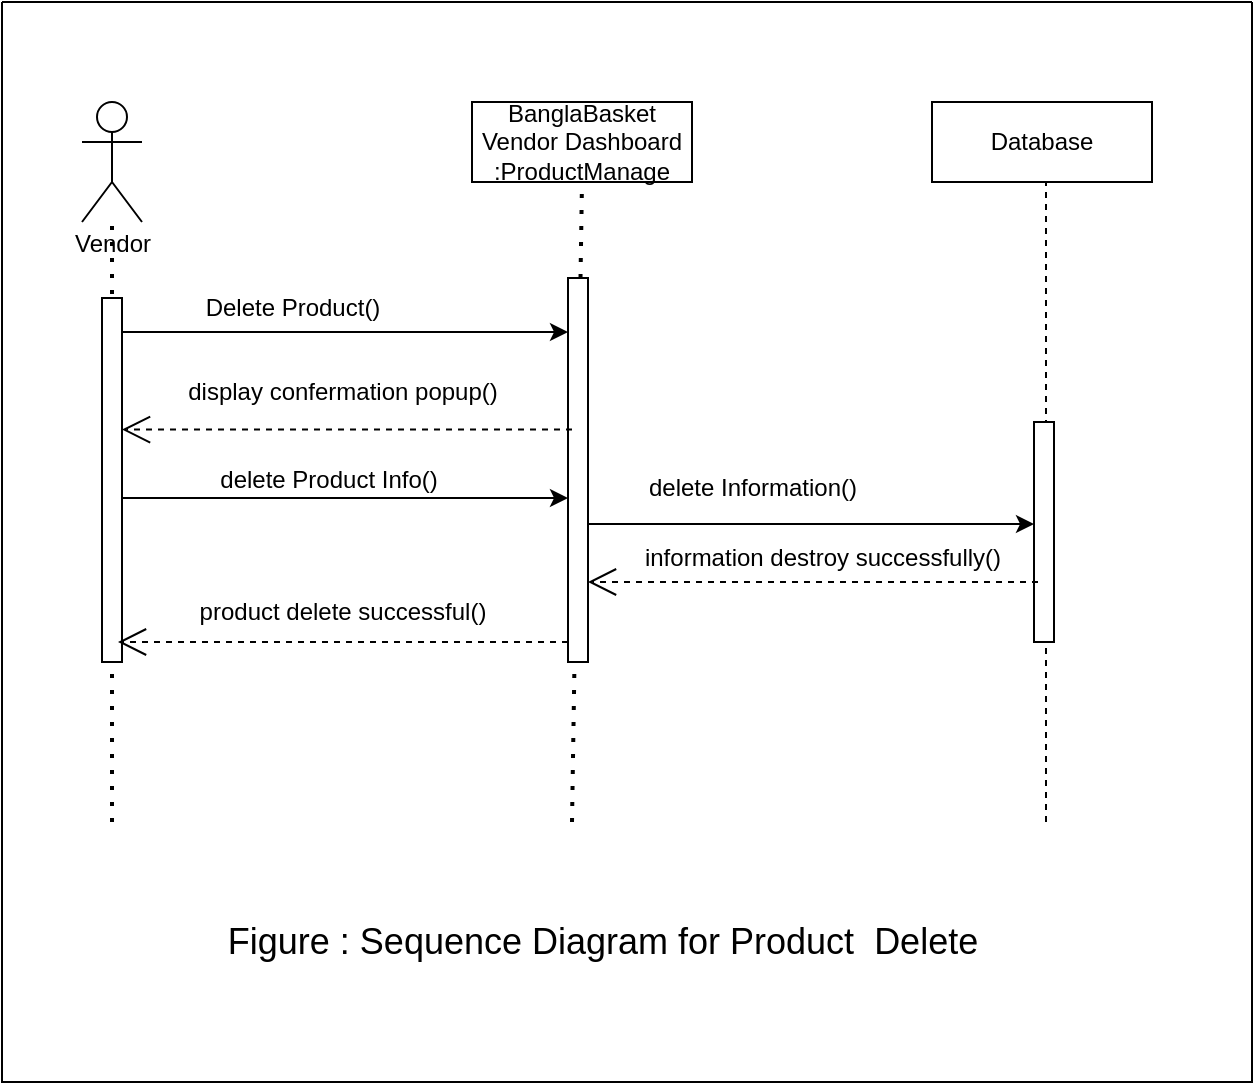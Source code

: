 <mxfile version="21.6.8" type="device">
  <diagram name="Page-1" id="jILum3wzw-hZ5HfSxXO6">
    <mxGraphModel dx="1036" dy="623" grid="1" gridSize="10" guides="1" tooltips="1" connect="1" arrows="1" fold="1" page="1" pageScale="1" pageWidth="850" pageHeight="1100" math="0" shadow="0">
      <root>
        <mxCell id="0" />
        <mxCell id="1" parent="0" />
        <mxCell id="P7-Y6hOYGyEolbo3O6Qc-1" value="Vendor" style="text;html=1;align=center;verticalAlign=middle;resizable=0;points=[];autosize=1;strokeColor=none;fillColor=none;" parent="1" vertex="1">
          <mxGeometry x="90" y="166" width="60" height="30" as="geometry" />
        </mxCell>
        <mxCell id="P7-Y6hOYGyEolbo3O6Qc-2" value="BanglaBasket Vendor Dashboard&lt;br&gt;:ProductManage" style="html=1;whiteSpace=wrap;" parent="1" vertex="1">
          <mxGeometry x="300" y="110" width="110" height="40" as="geometry" />
        </mxCell>
        <mxCell id="P7-Y6hOYGyEolbo3O6Qc-3" value="Database" style="html=1;whiteSpace=wrap;" parent="1" vertex="1">
          <mxGeometry x="530" y="110" width="110" height="40" as="geometry" />
        </mxCell>
        <mxCell id="P7-Y6hOYGyEolbo3O6Qc-4" value="" style="endArrow=none;dashed=1;html=1;strokeWidth=1;rounded=0;entryX=0.5;entryY=1;entryDx=0;entryDy=0;" parent="1" edge="1">
          <mxGeometry width="50" height="50" relative="1" as="geometry">
            <mxPoint x="587" y="470" as="sourcePoint" />
            <mxPoint x="587" y="150" as="targetPoint" />
          </mxGeometry>
        </mxCell>
        <mxCell id="P7-Y6hOYGyEolbo3O6Qc-5" value="&lt;font style=&quot;font-size: 18px;&quot;&gt;Figure : Sequence Diagram for Product&amp;nbsp; Delete&lt;/font&gt;" style="text;html=1;align=center;verticalAlign=middle;resizable=0;points=[];autosize=1;strokeColor=none;fillColor=none;" parent="1" vertex="1">
          <mxGeometry x="165" y="510" width="400" height="40" as="geometry" />
        </mxCell>
        <mxCell id="P7-Y6hOYGyEolbo3O6Qc-6" value="" style="shape=umlActor;verticalLabelPosition=bottom;verticalAlign=top;html=1;outlineConnect=0;" parent="1" vertex="1">
          <mxGeometry x="105" y="110" width="30" height="60" as="geometry" />
        </mxCell>
        <mxCell id="P7-Y6hOYGyEolbo3O6Qc-7" value="" style="endArrow=none;dashed=1;html=1;dashPattern=1 3;strokeWidth=2;rounded=0;" parent="1" target="P7-Y6hOYGyEolbo3O6Qc-6" edge="1">
          <mxGeometry width="50" height="50" relative="1" as="geometry">
            <mxPoint x="120" y="470" as="sourcePoint" />
            <mxPoint x="180" y="260" as="targetPoint" />
          </mxGeometry>
        </mxCell>
        <mxCell id="P7-Y6hOYGyEolbo3O6Qc-8" value="" style="endArrow=none;dashed=1;html=1;dashPattern=1 3;strokeWidth=2;rounded=0;entryX=0.5;entryY=1;entryDx=0;entryDy=0;" parent="1" target="P7-Y6hOYGyEolbo3O6Qc-2" edge="1">
          <mxGeometry width="50" height="50" relative="1" as="geometry">
            <mxPoint x="350" y="470" as="sourcePoint" />
            <mxPoint x="450" y="230" as="targetPoint" />
          </mxGeometry>
        </mxCell>
        <mxCell id="P7-Y6hOYGyEolbo3O6Qc-9" style="edgeStyle=elbowEdgeStyle;rounded=0;orthogonalLoop=1;jettySize=auto;html=1;elbow=vertical;curved=0;" parent="1" edge="1">
          <mxGeometry relative="1" as="geometry">
            <mxPoint x="125" y="225" as="sourcePoint" />
            <mxPoint x="348" y="225" as="targetPoint" />
          </mxGeometry>
        </mxCell>
        <mxCell id="P7-Y6hOYGyEolbo3O6Qc-10" style="edgeStyle=elbowEdgeStyle;rounded=0;orthogonalLoop=1;jettySize=auto;html=1;elbow=vertical;curved=0;" parent="1" edge="1">
          <mxGeometry relative="1" as="geometry">
            <mxPoint x="125" y="308" as="sourcePoint" />
            <mxPoint x="348" y="308" as="targetPoint" />
          </mxGeometry>
        </mxCell>
        <mxCell id="P7-Y6hOYGyEolbo3O6Qc-11" value="" style="html=1;points=[];perimeter=orthogonalPerimeter;outlineConnect=0;targetShapes=umlLifeline;portConstraint=eastwest;newEdgeStyle={&quot;edgeStyle&quot;:&quot;elbowEdgeStyle&quot;,&quot;elbow&quot;:&quot;vertical&quot;,&quot;curved&quot;:0,&quot;rounded&quot;:0};" parent="1" vertex="1">
          <mxGeometry x="115" y="208" width="10" height="182" as="geometry" />
        </mxCell>
        <mxCell id="P7-Y6hOYGyEolbo3O6Qc-12" style="edgeStyle=elbowEdgeStyle;rounded=0;orthogonalLoop=1;jettySize=auto;html=1;elbow=vertical;curved=0;" parent="1" edge="1">
          <mxGeometry relative="1" as="geometry">
            <mxPoint x="358" y="321" as="sourcePoint" />
            <mxPoint x="581" y="321" as="targetPoint" />
          </mxGeometry>
        </mxCell>
        <mxCell id="P7-Y6hOYGyEolbo3O6Qc-13" value="" style="html=1;points=[];perimeter=orthogonalPerimeter;outlineConnect=0;targetShapes=umlLifeline;portConstraint=eastwest;newEdgeStyle={&quot;edgeStyle&quot;:&quot;elbowEdgeStyle&quot;,&quot;elbow&quot;:&quot;vertical&quot;,&quot;curved&quot;:0,&quot;rounded&quot;:0};" parent="1" vertex="1">
          <mxGeometry x="348" y="198" width="10" height="192" as="geometry" />
        </mxCell>
        <mxCell id="P7-Y6hOYGyEolbo3O6Qc-14" value="Delete Product()" style="text;html=1;align=center;verticalAlign=middle;resizable=0;points=[];autosize=1;strokeColor=none;fillColor=none;" parent="1" vertex="1">
          <mxGeometry x="155" y="198" width="110" height="30" as="geometry" />
        </mxCell>
        <mxCell id="P7-Y6hOYGyEolbo3O6Qc-15" value="" style="endArrow=open;endSize=12;dashed=1;html=1;rounded=0;exitX=0.2;exitY=0.9;exitDx=0;exitDy=0;exitPerimeter=0;" parent="1" edge="1">
          <mxGeometry width="160" relative="1" as="geometry">
            <mxPoint x="350" y="273.8" as="sourcePoint" />
            <mxPoint x="125" y="273.8" as="targetPoint" />
          </mxGeometry>
        </mxCell>
        <mxCell id="P7-Y6hOYGyEolbo3O6Qc-16" value="display confermation popup()" style="text;html=1;align=center;verticalAlign=middle;resizable=0;points=[];autosize=1;strokeColor=none;fillColor=none;" parent="1" vertex="1">
          <mxGeometry x="145" y="240" width="180" height="30" as="geometry" />
        </mxCell>
        <mxCell id="P7-Y6hOYGyEolbo3O6Qc-17" value="delete Product Info()" style="text;html=1;align=center;verticalAlign=middle;resizable=0;points=[];autosize=1;strokeColor=none;fillColor=none;" parent="1" vertex="1">
          <mxGeometry x="163" y="284" width="130" height="30" as="geometry" />
        </mxCell>
        <mxCell id="P7-Y6hOYGyEolbo3O6Qc-18" value="" style="html=1;points=[];perimeter=orthogonalPerimeter;outlineConnect=0;targetShapes=umlLifeline;portConstraint=eastwest;newEdgeStyle={&quot;edgeStyle&quot;:&quot;elbowEdgeStyle&quot;,&quot;elbow&quot;:&quot;vertical&quot;,&quot;curved&quot;:0,&quot;rounded&quot;:0};" parent="1" vertex="1">
          <mxGeometry x="581" y="270" width="10" height="110" as="geometry" />
        </mxCell>
        <mxCell id="P7-Y6hOYGyEolbo3O6Qc-19" value="delete Information()" style="text;html=1;align=center;verticalAlign=middle;resizable=0;points=[];autosize=1;strokeColor=none;fillColor=none;" parent="1" vertex="1">
          <mxGeometry x="375" y="288" width="130" height="30" as="geometry" />
        </mxCell>
        <mxCell id="P7-Y6hOYGyEolbo3O6Qc-20" value="" style="endArrow=open;endSize=12;dashed=1;html=1;rounded=0;exitX=0.2;exitY=0.9;exitDx=0;exitDy=0;exitPerimeter=0;" parent="1" edge="1">
          <mxGeometry width="160" relative="1" as="geometry">
            <mxPoint x="583" y="350.0" as="sourcePoint" />
            <mxPoint x="358" y="350.0" as="targetPoint" />
          </mxGeometry>
        </mxCell>
        <mxCell id="P7-Y6hOYGyEolbo3O6Qc-21" value="information destroy successfully()" style="text;html=1;align=center;verticalAlign=middle;resizable=0;points=[];autosize=1;strokeColor=none;fillColor=none;" parent="1" vertex="1">
          <mxGeometry x="375" y="323" width="200" height="30" as="geometry" />
        </mxCell>
        <mxCell id="P7-Y6hOYGyEolbo3O6Qc-22" value="" style="endArrow=open;endSize=12;dashed=1;html=1;rounded=0;exitX=0.2;exitY=0.9;exitDx=0;exitDy=0;exitPerimeter=0;" parent="1" edge="1">
          <mxGeometry width="160" relative="1" as="geometry">
            <mxPoint x="348" y="380.0" as="sourcePoint" />
            <mxPoint x="123" y="380.0" as="targetPoint" />
          </mxGeometry>
        </mxCell>
        <mxCell id="P7-Y6hOYGyEolbo3O6Qc-23" value="product delete successful()" style="text;html=1;align=center;verticalAlign=middle;resizable=0;points=[];autosize=1;strokeColor=none;fillColor=none;" parent="1" vertex="1">
          <mxGeometry x="150" y="350" width="170" height="30" as="geometry" />
        </mxCell>
        <mxCell id="WnP3NyHaz5PDyde3IuIO-1" value="" style="swimlane;startSize=0;" vertex="1" parent="1">
          <mxGeometry x="65" y="60" width="625" height="540" as="geometry" />
        </mxCell>
      </root>
    </mxGraphModel>
  </diagram>
</mxfile>
